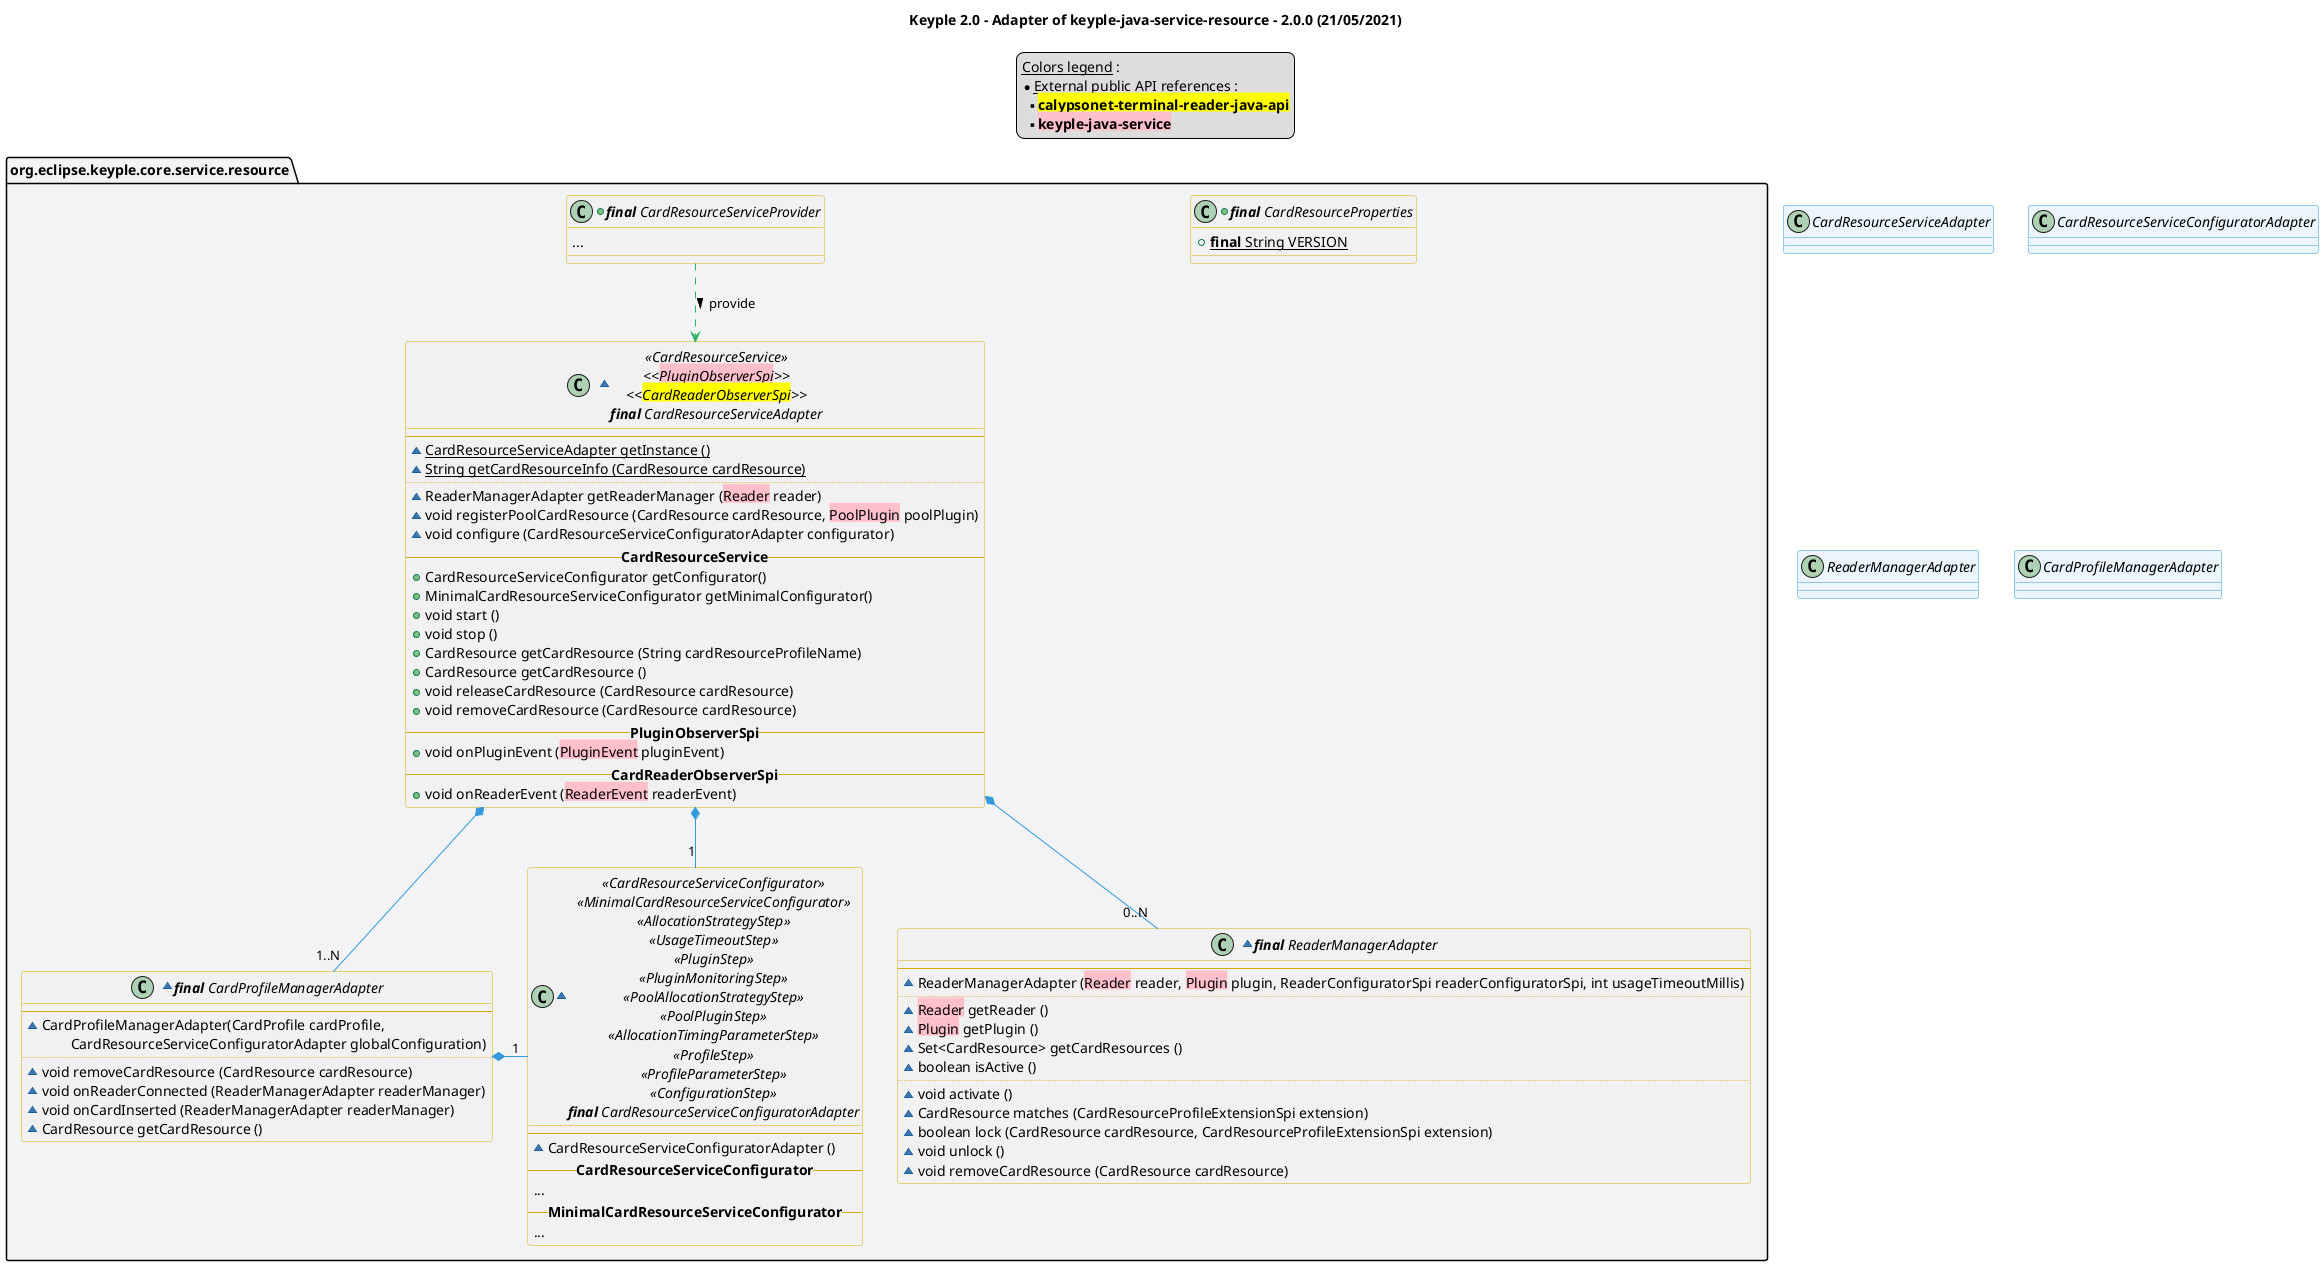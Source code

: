 @startuml
title
    Keyple 2.0 - Adapter of keyple-java-service-resource - 2.0.0 (21/05/2021)
end title

' == THEME ==

'Couleurs issues de : https://htmlcolorcodes.com/fr/tableau-de-couleur/tableau-de-couleur-design-plat/
!define C_GREY1 F8F9F9
!define C_GREY2 F2F3F4
!define C_GREY3 E5E7E9
!define C_GREY4 D7DBDD
!define C_GREY5 CACFD2
!define C_GREY6 BDC3C7
!define C_LINK 3498DB
!define C_USE 27AE60

skinparam Shadowing false
skinparam ClassFontStyle italic
skinparam ClassBorderColor #D4AC0D
skinparam stereotypeABorderColor #A9DCDF
skinparam stereotypeIBorderColor #B4A7E5
skinparam stereotypeCBorderColor #ADD1B2
skinparam stereotypeEBorderColor #EB93DF
' Red
skinparam ClassBackgroundColor<<red>> #FDEDEC
skinparam ClassBorderColor<<red>> #E74C3C
hide <<red>> stereotype
' Purple
skinparam ClassBackgroundColor<<purple>> #F4ECF7
skinparam ClassBorderColor<<purple>> #8E44AD
hide <<purple>> stereotype
' blue
skinparam ClassBackgroundColor<<blue>> #EBF5FB
skinparam ClassBorderColor<<blue>> #3498DB
hide <<blue>> stereotype
' Green
skinparam ClassBackgroundColor<<green>> #E9F7EF
skinparam ClassBorderColor<<green>> #27AE60
hide <<green>> stereotype
' Grey
skinparam ClassBackgroundColor<<grey>> #EAECEE
skinparam ClassBorderColor<<grey>> #2C3E50
hide <<grey>> stereotype

' == CONTENT ==

legend top
    __Colors legend__ :
    * __External public API references__ :
    ** <back:yellow>**calypsonet-terminal-reader-java-api**</back>
    ** <back:pink>**keyple-java-service**</back>
end legend

package "org.eclipse.keyple.core.service.resource" as resource {
    ' SERVICE
    +class "**final** CardResourceProperties" as ApiProperties {
        +{static} **final** String VERSION
    }

    +class "**final** CardResourceServiceProvider" as CardResourceServiceProvider {
        ...
    }
    ~class "<<CardResourceService>>\n<<<back:pink>PluginObserverSpi</back>>>\n<<<back:yellow>CardReaderObserverSpi</back>>>\n**final** CardResourceServiceAdapter" as CardResourceServiceAdapter {
        --
        ~{static} CardResourceServiceAdapter getInstance ()
        ~{static} String getCardResourceInfo (CardResource cardResource)
        ..
        ~ReaderManagerAdapter getReaderManager (<back:pink>Reader</back> reader)
        ~void registerPoolCardResource (CardResource cardResource, <back:pink>PoolPlugin</back> poolPlugin)
        ~void configure (CardResourceServiceConfiguratorAdapter configurator)
        -- **CardResourceService** --
        +CardResourceServiceConfigurator getConfigurator()
        +MinimalCardResourceServiceConfigurator getMinimalConfigurator()
        +void start ()
        +void stop ()
        +CardResource getCardResource (String cardResourceProfileName)
        +CardResource getCardResource ()
        +void releaseCardResource (CardResource cardResource)
        +void removeCardResource (CardResource cardResource)
        -- **PluginObserverSpi** --
        +void onPluginEvent (<back:pink>PluginEvent</back> pluginEvent)
        -- **CardReaderObserverSpi** --
        +void onReaderEvent (<back:pink>ReaderEvent</back> readerEvent)
    }
    ~class "**final** ReaderManagerAdapter" as ReaderManagerAdapter {
        --
        ~ReaderManagerAdapter (<back:pink>Reader</back> reader, <back:pink>Plugin</back> plugin, ReaderConfiguratorSpi readerConfiguratorSpi, int usageTimeoutMillis)
        ..
        ~<back:pink>Reader</back> getReader ()
        ~<back:pink>Plugin</back> getPlugin ()
        ~Set<CardResource> getCardResources ()
        ~boolean isActive ()
        ..
        ~void activate ()
        ~CardResource matches (CardResourceProfileExtensionSpi extension)
        ~boolean lock (CardResource cardResource, CardResourceProfileExtensionSpi extension)
        ~void unlock ()
        ~void removeCardResource (CardResource cardResource)
    }
    ~class "**final** CardProfileManagerAdapter" as CardProfileManagerAdapter {
        --
        ~CardProfileManagerAdapter(CardProfile cardProfile,
            \tCardResourceServiceConfiguratorAdapter globalConfiguration)
        ..
        ~void removeCardResource (CardResource cardResource)
        ~void onReaderConnected (ReaderManagerAdapter readerManager)
        ~void onCardInserted (ReaderManagerAdapter readerManager)
        ~CardResource getCardResource ()
    }
    ~class "<<CardResourceServiceConfigurator>>\n<<MinimalCardResourceServiceConfigurator>>\n<<AllocationStrategyStep>>\n<<UsageTimeoutStep>>\n<<PluginStep>>\n<<PluginMonitoringStep>>\n<<PoolAllocationStrategyStep>>\n<<PoolPluginStep>>\n<<AllocationTimingParameterStep>>\n<<ProfileStep>>\n<<ProfileParameterStep>>\n<<ConfigurationStep>>\n**final** CardResourceServiceConfiguratorAdapter" as CardResourceServiceConfiguratorAdapter {
        --
        ~CardResourceServiceConfiguratorAdapter ()
        -- **CardResourceServiceConfigurator** --
        ...
        -- **MinimalCardResourceServiceConfigurator** --
        ...
    }
}

' Associations

CardResourceServiceProvider ..> CardResourceServiceAdapter #C_USE : provide >

CardResourceServiceAdapter *-- "1" CardResourceServiceConfiguratorAdapter #C_LINK
CardResourceServiceAdapter *-- "0..N" ReaderManagerAdapter #C_LINK
CardResourceServiceAdapter *-- "1..N" CardProfileManagerAdapter #C_LINK

CardProfileManagerAdapter *-right- "1" CardResourceServiceConfiguratorAdapter #C_LINK

' == LAYOUT ==


' == STYLE ==

package resource #C_GREY2 {}

class CardResourceServiceAdapter <<blue>>
class CardResourceServiceConfiguratorAdapter <<blue>>
class ReaderManagerAdapter <<blue>>
class CardProfileManagerAdapter <<blue>>

@enduml